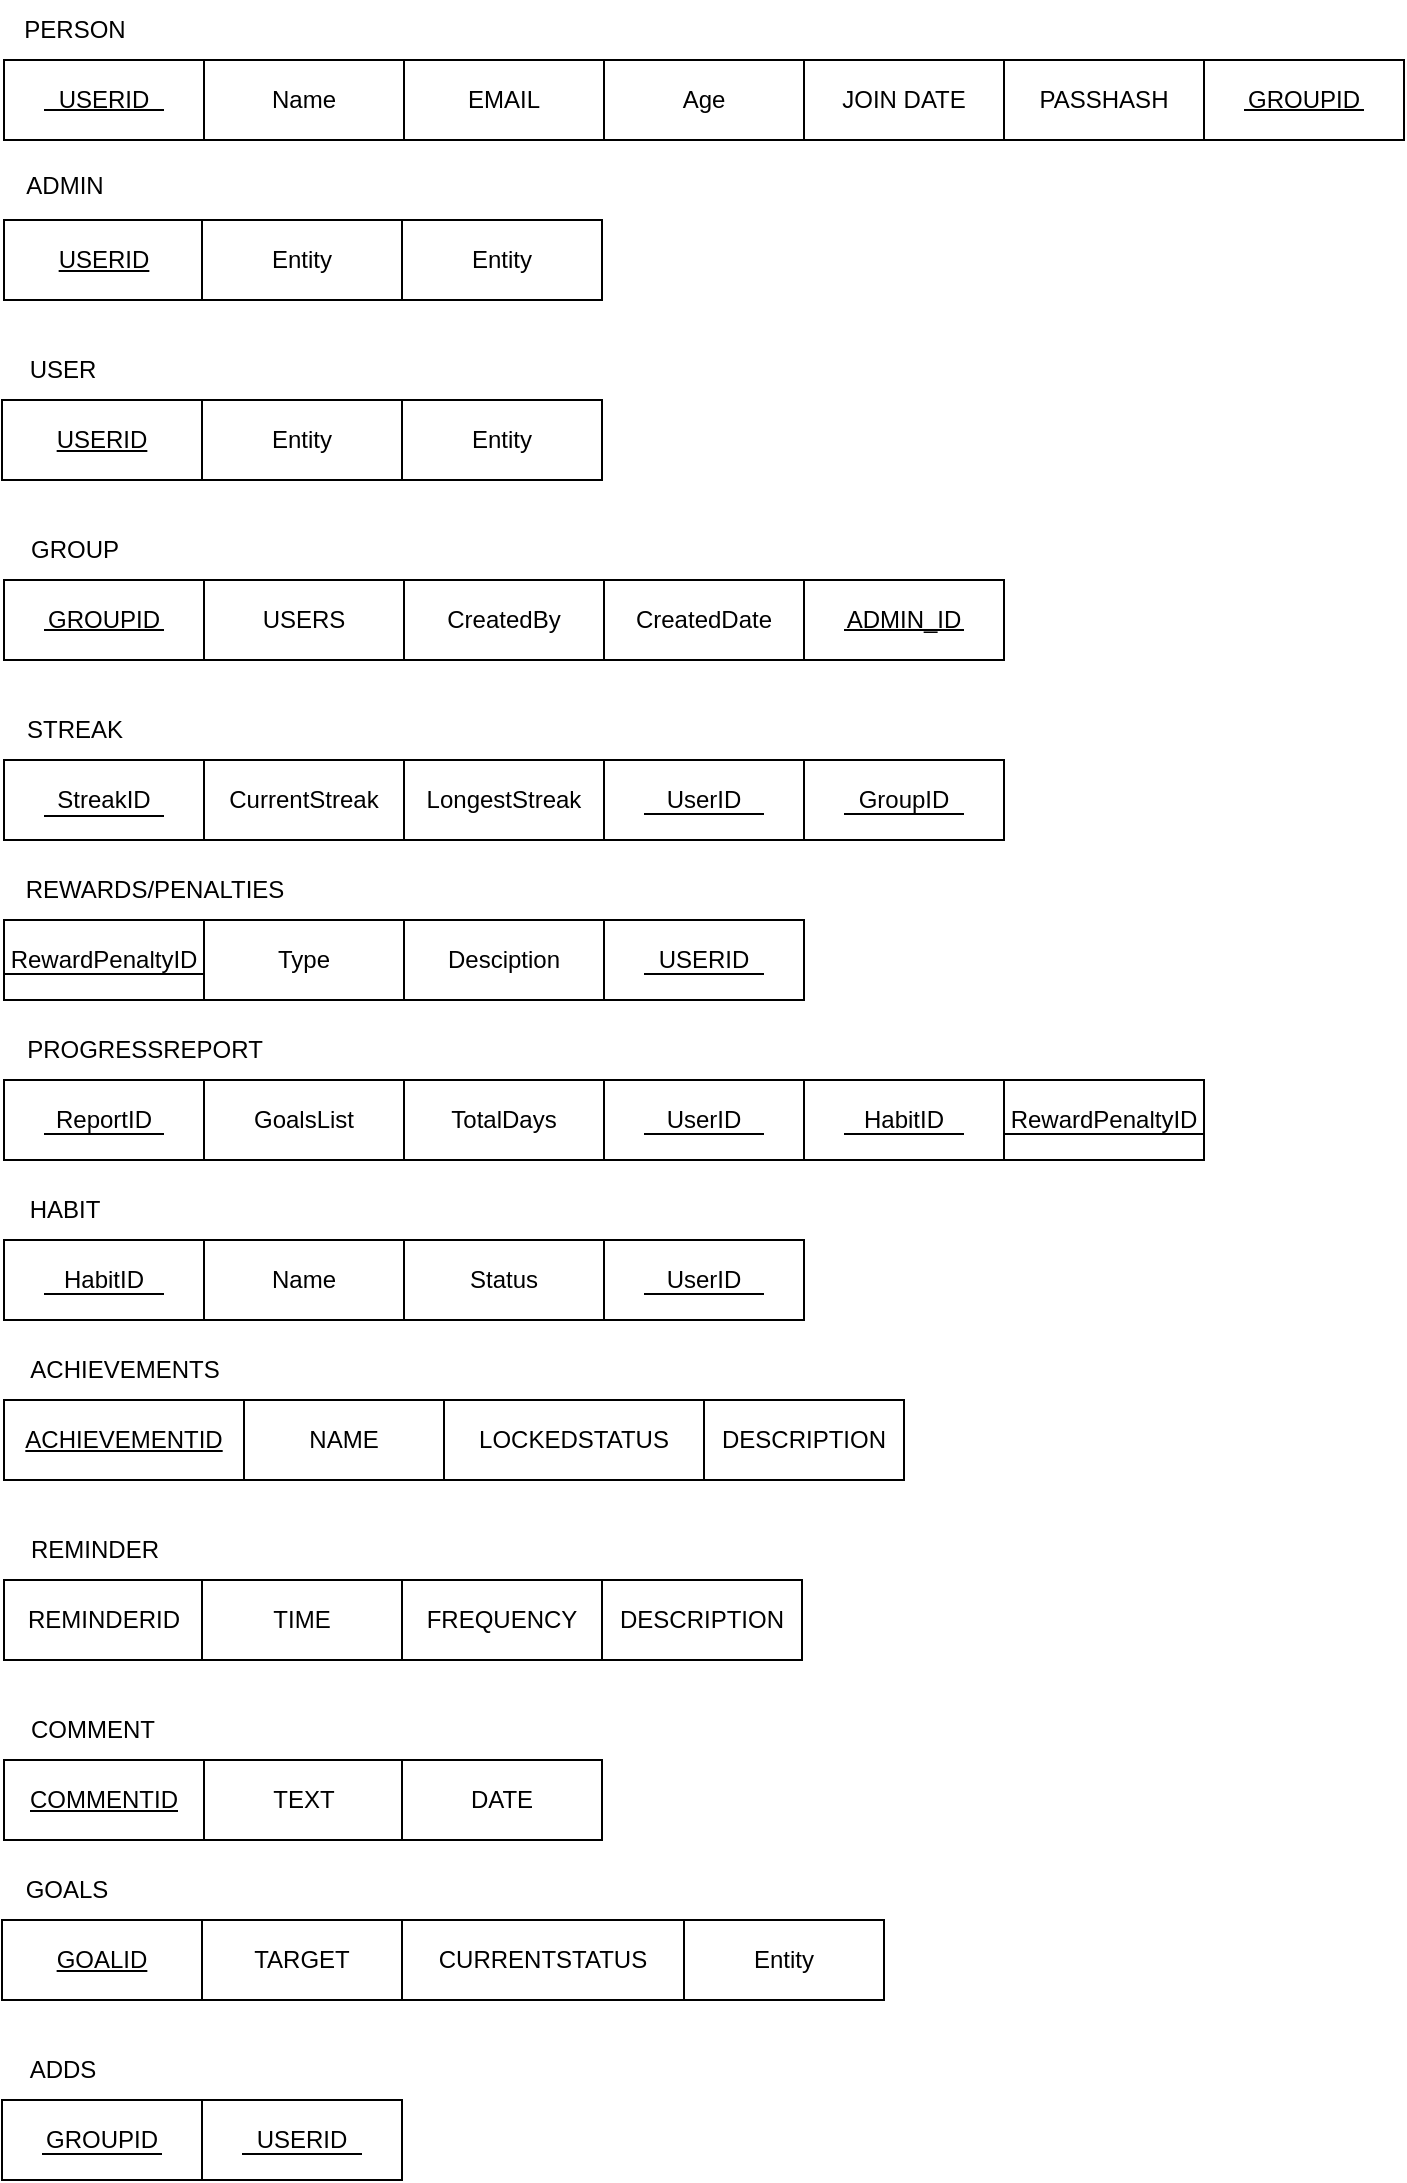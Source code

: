 <mxfile version="26.0.16">
  <diagram name="Page-1" id="pO3ykgQdK5XjUR_u3FMx">
    <mxGraphModel dx="1909" dy="2122" grid="1" gridSize="10" guides="1" tooltips="1" connect="1" arrows="1" fold="1" page="1" pageScale="1" pageWidth="850" pageHeight="1100" math="0" shadow="0">
      <root>
        <mxCell id="0" />
        <mxCell id="1" parent="0" />
        <mxCell id="UGSaxCbVplMeEZ7lEVpP-1" value="Age" style="whiteSpace=wrap;html=1;align=center;" parent="1" vertex="1">
          <mxGeometry x="380" y="-60" width="100" height="40" as="geometry" />
        </mxCell>
        <mxCell id="UGSaxCbVplMeEZ7lEVpP-2" value="EMAIL" style="whiteSpace=wrap;html=1;align=center;" parent="1" vertex="1">
          <mxGeometry x="280" y="-60" width="100" height="40" as="geometry" />
        </mxCell>
        <mxCell id="UGSaxCbVplMeEZ7lEVpP-3" value="Name" style="whiteSpace=wrap;html=1;align=center;" parent="1" vertex="1">
          <mxGeometry x="180" y="-60" width="100" height="40" as="geometry" />
        </mxCell>
        <mxCell id="UGSaxCbVplMeEZ7lEVpP-4" value="USERID" style="whiteSpace=wrap;html=1;align=center;" parent="1" vertex="1">
          <mxGeometry x="80" y="-60" width="100" height="40" as="geometry" />
        </mxCell>
        <mxCell id="UGSaxCbVplMeEZ7lEVpP-9" value="CreatedDate" style="whiteSpace=wrap;html=1;align=center;" parent="1" vertex="1">
          <mxGeometry x="380" y="200" width="100" height="40" as="geometry" />
        </mxCell>
        <mxCell id="UGSaxCbVplMeEZ7lEVpP-10" value="CreatedBy" style="whiteSpace=wrap;html=1;align=center;" parent="1" vertex="1">
          <mxGeometry x="280" y="200" width="100" height="40" as="geometry" />
        </mxCell>
        <mxCell id="UGSaxCbVplMeEZ7lEVpP-11" value="USERS" style="whiteSpace=wrap;html=1;align=center;" parent="1" vertex="1">
          <mxGeometry x="180" y="200" width="100" height="40" as="geometry" />
        </mxCell>
        <mxCell id="UGSaxCbVplMeEZ7lEVpP-12" value="GROUPID" style="whiteSpace=wrap;html=1;align=center;" parent="1" vertex="1">
          <mxGeometry x="80" y="200" width="100" height="40" as="geometry" />
        </mxCell>
        <mxCell id="UGSaxCbVplMeEZ7lEVpP-15" value="USERID" style="whiteSpace=wrap;html=1;align=center;" parent="1" vertex="1">
          <mxGeometry x="179" y="960" width="100" height="40" as="geometry" />
        </mxCell>
        <mxCell id="UGSaxCbVplMeEZ7lEVpP-16" value="GROUPID" style="whiteSpace=wrap;html=1;align=center;" parent="1" vertex="1">
          <mxGeometry x="79" y="960" width="100" height="40" as="geometry" />
        </mxCell>
        <mxCell id="UGSaxCbVplMeEZ7lEVpP-17" value="JOIN DATE" style="whiteSpace=wrap;html=1;align=center;" parent="1" vertex="1">
          <mxGeometry x="480" y="-60" width="100" height="40" as="geometry" />
        </mxCell>
        <mxCell id="UGSaxCbVplMeEZ7lEVpP-18" value="PASSHASH" style="whiteSpace=wrap;html=1;align=center;" parent="1" vertex="1">
          <mxGeometry x="580" y="-60" width="100" height="40" as="geometry" />
        </mxCell>
        <mxCell id="UGSaxCbVplMeEZ7lEVpP-19" value="GROUPID" style="whiteSpace=wrap;html=1;align=center;" parent="1" vertex="1">
          <mxGeometry x="680" y="-60" width="100" height="40" as="geometry" />
        </mxCell>
        <mxCell id="UGSaxCbVplMeEZ7lEVpP-20" value="" style="line;strokeWidth=1;rotatable=0;dashed=0;labelPosition=right;align=left;verticalAlign=middle;spacingTop=0;spacingLeft=6;points=[];portConstraint=eastwest;" parent="1" vertex="1">
          <mxGeometry x="100" y="-40" width="60" height="10" as="geometry" />
        </mxCell>
        <mxCell id="UGSaxCbVplMeEZ7lEVpP-21" value="" style="line;strokeWidth=1;rotatable=0;dashed=0;labelPosition=right;align=left;verticalAlign=middle;spacingTop=0;spacingLeft=6;points=[];portConstraint=eastwest;" parent="1" vertex="1">
          <mxGeometry x="700" y="-40" width="60" height="10" as="geometry" />
        </mxCell>
        <mxCell id="UGSaxCbVplMeEZ7lEVpP-22" value="" style="line;strokeWidth=1;rotatable=0;dashed=0;labelPosition=right;align=left;verticalAlign=middle;spacingTop=0;spacingLeft=6;points=[];portConstraint=eastwest;" parent="1" vertex="1">
          <mxGeometry x="100" y="220" width="60" height="10" as="geometry" />
        </mxCell>
        <mxCell id="UGSaxCbVplMeEZ7lEVpP-23" value="ADMIN_ID" style="whiteSpace=wrap;html=1;align=center;" parent="1" vertex="1">
          <mxGeometry x="480" y="200" width="100" height="40" as="geometry" />
        </mxCell>
        <mxCell id="UGSaxCbVplMeEZ7lEVpP-24" value="" style="line;strokeWidth=1;rotatable=0;dashed=0;labelPosition=right;align=left;verticalAlign=middle;spacingTop=0;spacingLeft=6;points=[];portConstraint=eastwest;" parent="1" vertex="1">
          <mxGeometry x="500" y="220" width="60" height="10" as="geometry" />
        </mxCell>
        <mxCell id="UGSaxCbVplMeEZ7lEVpP-28" value="PERSON" style="text;html=1;align=center;verticalAlign=middle;resizable=0;points=[];autosize=1;strokeColor=none;fillColor=none;" parent="1" vertex="1">
          <mxGeometry x="80" y="-90" width="70" height="30" as="geometry" />
        </mxCell>
        <mxCell id="UGSaxCbVplMeEZ7lEVpP-29" value="GROUP" style="text;html=1;align=center;verticalAlign=middle;resizable=0;points=[];autosize=1;strokeColor=none;fillColor=none;" parent="1" vertex="1">
          <mxGeometry x="80" y="170" width="70" height="30" as="geometry" />
        </mxCell>
        <mxCell id="UGSaxCbVplMeEZ7lEVpP-31" value="ADDS" style="text;html=1;align=center;verticalAlign=middle;resizable=0;points=[];autosize=1;strokeColor=none;fillColor=none;" parent="1" vertex="1">
          <mxGeometry x="79" y="930" width="60" height="30" as="geometry" />
        </mxCell>
        <mxCell id="UGSaxCbVplMeEZ7lEVpP-32" value="" style="line;strokeWidth=1;rotatable=0;dashed=0;labelPosition=right;align=left;verticalAlign=middle;spacingTop=0;spacingLeft=6;points=[];portConstraint=eastwest;" parent="1" vertex="1">
          <mxGeometry x="199" y="982" width="60" height="10" as="geometry" />
        </mxCell>
        <mxCell id="UGSaxCbVplMeEZ7lEVpP-33" value="" style="line;strokeWidth=1;rotatable=0;dashed=0;labelPosition=right;align=left;verticalAlign=middle;spacingTop=0;spacingLeft=6;points=[];portConstraint=eastwest;" parent="1" vertex="1">
          <mxGeometry x="99" y="982" width="60" height="10" as="geometry" />
        </mxCell>
        <mxCell id="UGSaxCbVplMeEZ7lEVpP-44" value="GroupID" style="whiteSpace=wrap;html=1;align=center;" parent="1" vertex="1">
          <mxGeometry x="480" y="290" width="100" height="40" as="geometry" />
        </mxCell>
        <mxCell id="UGSaxCbVplMeEZ7lEVpP-45" value="Type" style="whiteSpace=wrap;html=1;align=center;" parent="1" vertex="1">
          <mxGeometry x="180" y="370" width="100" height="40" as="geometry" />
        </mxCell>
        <mxCell id="UGSaxCbVplMeEZ7lEVpP-46" value="RewardPenaltyID" style="whiteSpace=wrap;html=1;align=center;" parent="1" vertex="1">
          <mxGeometry x="80" y="370" width="100" height="40" as="geometry" />
        </mxCell>
        <mxCell id="UGSaxCbVplMeEZ7lEVpP-47" value="UserID" style="whiteSpace=wrap;html=1;align=center;" parent="1" vertex="1">
          <mxGeometry x="380" y="290" width="100" height="40" as="geometry" />
        </mxCell>
        <mxCell id="UGSaxCbVplMeEZ7lEVpP-48" value="LongestStreak" style="whiteSpace=wrap;html=1;align=center;" parent="1" vertex="1">
          <mxGeometry x="280" y="290" width="100" height="40" as="geometry" />
        </mxCell>
        <mxCell id="UGSaxCbVplMeEZ7lEVpP-49" value="CurrentStreak" style="whiteSpace=wrap;html=1;align=center;" parent="1" vertex="1">
          <mxGeometry x="180" y="290" width="100" height="40" as="geometry" />
        </mxCell>
        <mxCell id="UGSaxCbVplMeEZ7lEVpP-50" value="StreakID" style="whiteSpace=wrap;html=1;align=center;" parent="1" vertex="1">
          <mxGeometry x="80" y="290" width="100" height="40" as="geometry" />
        </mxCell>
        <mxCell id="UGSaxCbVplMeEZ7lEVpP-52" value="" style="line;strokeWidth=1;rotatable=0;dashed=0;labelPosition=right;align=left;verticalAlign=middle;spacingTop=0;spacingLeft=6;points=[];portConstraint=eastwest;" parent="1" vertex="1">
          <mxGeometry x="500" y="312" width="60" height="10" as="geometry" />
        </mxCell>
        <mxCell id="UGSaxCbVplMeEZ7lEVpP-53" value="" style="line;strokeWidth=1;rotatable=0;dashed=0;labelPosition=right;align=left;verticalAlign=middle;spacingTop=0;spacingLeft=6;points=[];portConstraint=eastwest;" parent="1" vertex="1">
          <mxGeometry x="400" y="312" width="60" height="10" as="geometry" />
        </mxCell>
        <mxCell id="UGSaxCbVplMeEZ7lEVpP-54" value="" style="line;strokeWidth=1;rotatable=0;dashed=0;labelPosition=right;align=left;verticalAlign=middle;spacingTop=0;spacingLeft=6;points=[];portConstraint=eastwest;" parent="1" vertex="1">
          <mxGeometry x="100" y="313" width="60" height="10" as="geometry" />
        </mxCell>
        <mxCell id="UGSaxCbVplMeEZ7lEVpP-55" value="STREAK" style="text;html=1;align=center;verticalAlign=middle;resizable=0;points=[];autosize=1;strokeColor=none;fillColor=none;" parent="1" vertex="1">
          <mxGeometry x="80" y="260" width="70" height="30" as="geometry" />
        </mxCell>
        <mxCell id="UGSaxCbVplMeEZ7lEVpP-56" value="REWARDS/PENALTIES" style="text;html=1;align=center;verticalAlign=middle;resizable=0;points=[];autosize=1;strokeColor=none;fillColor=none;" parent="1" vertex="1">
          <mxGeometry x="80" y="340" width="150" height="30" as="geometry" />
        </mxCell>
        <mxCell id="UGSaxCbVplMeEZ7lEVpP-58" value="USERID" style="whiteSpace=wrap;html=1;align=center;" parent="1" vertex="1">
          <mxGeometry x="380" y="370" width="100" height="40" as="geometry" />
        </mxCell>
        <mxCell id="UGSaxCbVplMeEZ7lEVpP-59" value="Desciption" style="whiteSpace=wrap;html=1;align=center;" parent="1" vertex="1">
          <mxGeometry x="280" y="370" width="100" height="40" as="geometry" />
        </mxCell>
        <mxCell id="UGSaxCbVplMeEZ7lEVpP-60" value="" style="line;strokeWidth=1;rotatable=0;dashed=0;labelPosition=right;align=left;verticalAlign=middle;spacingTop=0;spacingLeft=6;points=[];portConstraint=eastwest;" parent="1" vertex="1">
          <mxGeometry x="400" y="392" width="60" height="10" as="geometry" />
        </mxCell>
        <mxCell id="UGSaxCbVplMeEZ7lEVpP-61" value="Name" style="whiteSpace=wrap;html=1;align=center;" parent="1" vertex="1">
          <mxGeometry x="180" y="530" width="100" height="40" as="geometry" />
        </mxCell>
        <mxCell id="UGSaxCbVplMeEZ7lEVpP-62" value="HabitID" style="whiteSpace=wrap;html=1;align=center;" parent="1" vertex="1">
          <mxGeometry x="80" y="530" width="100" height="40" as="geometry" />
        </mxCell>
        <mxCell id="UGSaxCbVplMeEZ7lEVpP-64" value="RewardPenaltyID" style="whiteSpace=wrap;html=1;align=center;" parent="1" vertex="1">
          <mxGeometry x="580" y="450" width="100" height="40" as="geometry" />
        </mxCell>
        <mxCell id="UGSaxCbVplMeEZ7lEVpP-65" value="HabitID" style="whiteSpace=wrap;html=1;align=center;" parent="1" vertex="1">
          <mxGeometry x="480" y="450" width="100" height="40" as="geometry" />
        </mxCell>
        <mxCell id="UGSaxCbVplMeEZ7lEVpP-66" value="UserID" style="whiteSpace=wrap;html=1;align=center;" parent="1" vertex="1">
          <mxGeometry x="380" y="450" width="100" height="40" as="geometry" />
        </mxCell>
        <mxCell id="UGSaxCbVplMeEZ7lEVpP-67" value="TotalDays" style="whiteSpace=wrap;html=1;align=center;" parent="1" vertex="1">
          <mxGeometry x="280" y="450" width="100" height="40" as="geometry" />
        </mxCell>
        <mxCell id="UGSaxCbVplMeEZ7lEVpP-68" value="GoalsList" style="whiteSpace=wrap;html=1;align=center;" parent="1" vertex="1">
          <mxGeometry x="180" y="450" width="100" height="40" as="geometry" />
        </mxCell>
        <mxCell id="UGSaxCbVplMeEZ7lEVpP-69" value="ReportID" style="whiteSpace=wrap;html=1;align=center;" parent="1" vertex="1">
          <mxGeometry x="80" y="450" width="100" height="40" as="geometry" />
        </mxCell>
        <mxCell id="UGSaxCbVplMeEZ7lEVpP-70" value="PROGRESSREPORT" style="text;html=1;align=center;verticalAlign=middle;resizable=0;points=[];autosize=1;strokeColor=none;fillColor=none;" parent="1" vertex="1">
          <mxGeometry x="80" y="420" width="140" height="30" as="geometry" />
        </mxCell>
        <mxCell id="UGSaxCbVplMeEZ7lEVpP-73" value="UserID" style="whiteSpace=wrap;html=1;align=center;" parent="1" vertex="1">
          <mxGeometry x="380" y="530" width="100" height="40" as="geometry" />
        </mxCell>
        <mxCell id="UGSaxCbVplMeEZ7lEVpP-74" value="Status" style="whiteSpace=wrap;html=1;align=center;" parent="1" vertex="1">
          <mxGeometry x="280" y="530" width="100" height="40" as="geometry" />
        </mxCell>
        <mxCell id="UGSaxCbVplMeEZ7lEVpP-75" value="HABIT" style="text;html=1;align=center;verticalAlign=middle;resizable=0;points=[];autosize=1;strokeColor=none;fillColor=none;" parent="1" vertex="1">
          <mxGeometry x="80" y="500" width="60" height="30" as="geometry" />
        </mxCell>
        <mxCell id="UGSaxCbVplMeEZ7lEVpP-77" value="" style="line;strokeWidth=1;rotatable=0;dashed=0;labelPosition=right;align=left;verticalAlign=middle;spacingTop=0;spacingLeft=6;points=[];portConstraint=eastwest;" parent="1" vertex="1">
          <mxGeometry x="400" y="472" width="60" height="10" as="geometry" />
        </mxCell>
        <mxCell id="UGSaxCbVplMeEZ7lEVpP-78" value="" style="line;strokeWidth=1;rotatable=0;dashed=0;labelPosition=right;align=left;verticalAlign=middle;spacingTop=0;spacingLeft=6;points=[];portConstraint=eastwest;" parent="1" vertex="1">
          <mxGeometry x="100" y="472" width="60" height="10" as="geometry" />
        </mxCell>
        <mxCell id="UGSaxCbVplMeEZ7lEVpP-79" value="" style="line;strokeWidth=1;rotatable=0;dashed=0;labelPosition=right;align=left;verticalAlign=middle;spacingTop=0;spacingLeft=6;points=[];portConstraint=eastwest;" parent="1" vertex="1">
          <mxGeometry x="80" y="392" width="100" height="10" as="geometry" />
        </mxCell>
        <mxCell id="UGSaxCbVplMeEZ7lEVpP-80" value="" style="line;strokeWidth=1;rotatable=0;dashed=0;labelPosition=right;align=left;verticalAlign=middle;spacingTop=0;spacingLeft=6;points=[];portConstraint=eastwest;" parent="1" vertex="1">
          <mxGeometry x="100" y="552" width="60" height="10" as="geometry" />
        </mxCell>
        <mxCell id="UGSaxCbVplMeEZ7lEVpP-81" value="" style="line;strokeWidth=1;rotatable=0;dashed=0;labelPosition=right;align=left;verticalAlign=middle;spacingTop=0;spacingLeft=6;points=[];portConstraint=eastwest;" parent="1" vertex="1">
          <mxGeometry x="580" y="472" width="100" height="10" as="geometry" />
        </mxCell>
        <mxCell id="UGSaxCbVplMeEZ7lEVpP-82" value="" style="line;strokeWidth=1;rotatable=0;dashed=0;labelPosition=right;align=left;verticalAlign=middle;spacingTop=0;spacingLeft=6;points=[];portConstraint=eastwest;" parent="1" vertex="1">
          <mxGeometry x="500" y="472" width="60" height="10" as="geometry" />
        </mxCell>
        <mxCell id="UGSaxCbVplMeEZ7lEVpP-84" value="" style="line;strokeWidth=1;rotatable=0;dashed=0;labelPosition=right;align=left;verticalAlign=middle;spacingTop=0;spacingLeft=6;points=[];portConstraint=eastwest;" parent="1" vertex="1">
          <mxGeometry x="400" y="552" width="60" height="10" as="geometry" />
        </mxCell>
        <mxCell id="UGSaxCbVplMeEZ7lEVpP-86" value="DESCRIPTION" style="whiteSpace=wrap;html=1;align=center;" parent="1" vertex="1">
          <mxGeometry x="430" y="610" width="100" height="40" as="geometry" />
        </mxCell>
        <mxCell id="UGSaxCbVplMeEZ7lEVpP-87" value="LOCKEDSTATUS" style="whiteSpace=wrap;html=1;align=center;" parent="1" vertex="1">
          <mxGeometry x="300" y="610" width="130" height="40" as="geometry" />
        </mxCell>
        <mxCell id="UGSaxCbVplMeEZ7lEVpP-88" value="NAME" style="whiteSpace=wrap;html=1;align=center;" parent="1" vertex="1">
          <mxGeometry x="200" y="610" width="100" height="40" as="geometry" />
        </mxCell>
        <mxCell id="UGSaxCbVplMeEZ7lEVpP-89" value="&lt;u&gt;ACHIEVEMENTID&lt;/u&gt;" style="whiteSpace=wrap;html=1;align=center;" parent="1" vertex="1">
          <mxGeometry x="80" y="610" width="120" height="40" as="geometry" />
        </mxCell>
        <mxCell id="UGSaxCbVplMeEZ7lEVpP-90" value="ACHIEVEMENTS" style="text;html=1;align=center;verticalAlign=middle;resizable=0;points=[];autosize=1;strokeColor=none;fillColor=none;" parent="1" vertex="1">
          <mxGeometry x="80" y="580" width="120" height="30" as="geometry" />
        </mxCell>
        <mxCell id="B_-_kpnPIHiGC8uEYht8-2" value="&lt;u&gt;USERID&lt;/u&gt;" style="whiteSpace=wrap;html=1;align=center;" vertex="1" parent="1">
          <mxGeometry x="80" y="20" width="100" height="40" as="geometry" />
        </mxCell>
        <mxCell id="B_-_kpnPIHiGC8uEYht8-3" value="Entity" style="whiteSpace=wrap;html=1;align=center;" vertex="1" parent="1">
          <mxGeometry x="179" y="20" width="100" height="40" as="geometry" />
        </mxCell>
        <mxCell id="B_-_kpnPIHiGC8uEYht8-4" value="Entity" style="whiteSpace=wrap;html=1;align=center;" vertex="1" parent="1">
          <mxGeometry x="279" y="20" width="100" height="40" as="geometry" />
        </mxCell>
        <mxCell id="B_-_kpnPIHiGC8uEYht8-5" value="ADMIN" style="text;html=1;align=center;verticalAlign=middle;resizable=0;points=[];autosize=1;strokeColor=none;fillColor=none;" vertex="1" parent="1">
          <mxGeometry x="80" y="-12" width="60" height="30" as="geometry" />
        </mxCell>
        <mxCell id="B_-_kpnPIHiGC8uEYht8-6" value="&lt;u&gt;USERID&lt;/u&gt;" style="whiteSpace=wrap;html=1;align=center;" vertex="1" parent="1">
          <mxGeometry x="79" y="110" width="100" height="40" as="geometry" />
        </mxCell>
        <mxCell id="B_-_kpnPIHiGC8uEYht8-7" value="Entity" style="whiteSpace=wrap;html=1;align=center;" vertex="1" parent="1">
          <mxGeometry x="179" y="110" width="100" height="40" as="geometry" />
        </mxCell>
        <mxCell id="B_-_kpnPIHiGC8uEYht8-8" value="Entity" style="whiteSpace=wrap;html=1;align=center;" vertex="1" parent="1">
          <mxGeometry x="279" y="110" width="100" height="40" as="geometry" />
        </mxCell>
        <mxCell id="B_-_kpnPIHiGC8uEYht8-9" value="USER" style="text;html=1;align=center;verticalAlign=middle;resizable=0;points=[];autosize=1;strokeColor=none;fillColor=none;" vertex="1" parent="1">
          <mxGeometry x="79" y="80" width="60" height="30" as="geometry" />
        </mxCell>
        <mxCell id="B_-_kpnPIHiGC8uEYht8-10" value="REMINDERID" style="whiteSpace=wrap;html=1;align=center;" vertex="1" parent="1">
          <mxGeometry x="80" y="700" width="100" height="40" as="geometry" />
        </mxCell>
        <mxCell id="B_-_kpnPIHiGC8uEYht8-11" value="TIME" style="whiteSpace=wrap;html=1;align=center;" vertex="1" parent="1">
          <mxGeometry x="179" y="700" width="100" height="40" as="geometry" />
        </mxCell>
        <mxCell id="B_-_kpnPIHiGC8uEYht8-12" value="FREQUENCY" style="whiteSpace=wrap;html=1;align=center;" vertex="1" parent="1">
          <mxGeometry x="279" y="700" width="100" height="40" as="geometry" />
        </mxCell>
        <mxCell id="B_-_kpnPIHiGC8uEYht8-13" value="REMINDER" style="text;html=1;align=center;verticalAlign=middle;resizable=0;points=[];autosize=1;strokeColor=none;fillColor=none;" vertex="1" parent="1">
          <mxGeometry x="80" y="670" width="90" height="30" as="geometry" />
        </mxCell>
        <mxCell id="B_-_kpnPIHiGC8uEYht8-16" value="DESCRIPTION" style="whiteSpace=wrap;html=1;align=center;" vertex="1" parent="1">
          <mxGeometry x="379" y="700" width="100" height="40" as="geometry" />
        </mxCell>
        <mxCell id="B_-_kpnPIHiGC8uEYht8-17" value="&lt;u&gt;COMMENTID&lt;/u&gt;" style="whiteSpace=wrap;html=1;align=center;" vertex="1" parent="1">
          <mxGeometry x="80" y="790" width="100" height="40" as="geometry" />
        </mxCell>
        <mxCell id="B_-_kpnPIHiGC8uEYht8-18" value="COMMENT" style="text;html=1;align=center;verticalAlign=middle;resizable=0;points=[];autosize=1;strokeColor=none;fillColor=none;" vertex="1" parent="1">
          <mxGeometry x="79" y="760" width="90" height="30" as="geometry" />
        </mxCell>
        <mxCell id="B_-_kpnPIHiGC8uEYht8-19" value="TEXT" style="whiteSpace=wrap;html=1;align=center;" vertex="1" parent="1">
          <mxGeometry x="180" y="790" width="100" height="40" as="geometry" />
        </mxCell>
        <mxCell id="B_-_kpnPIHiGC8uEYht8-20" value="DATE" style="whiteSpace=wrap;html=1;align=center;" vertex="1" parent="1">
          <mxGeometry x="279" y="790" width="100" height="40" as="geometry" />
        </mxCell>
        <mxCell id="B_-_kpnPIHiGC8uEYht8-21" value="&lt;u&gt;GOALID&lt;/u&gt;" style="whiteSpace=wrap;html=1;align=center;" vertex="1" parent="1">
          <mxGeometry x="79" y="870" width="100" height="40" as="geometry" />
        </mxCell>
        <mxCell id="B_-_kpnPIHiGC8uEYht8-22" value="GOALS" style="text;html=1;align=center;verticalAlign=middle;resizable=0;points=[];autosize=1;strokeColor=none;fillColor=none;" vertex="1" parent="1">
          <mxGeometry x="81" y="840" width="60" height="30" as="geometry" />
        </mxCell>
        <mxCell id="B_-_kpnPIHiGC8uEYht8-23" value="TARGET" style="whiteSpace=wrap;html=1;align=center;" vertex="1" parent="1">
          <mxGeometry x="179" y="870" width="100" height="40" as="geometry" />
        </mxCell>
        <mxCell id="B_-_kpnPIHiGC8uEYht8-24" value="CURRENTSTATUS" style="whiteSpace=wrap;html=1;align=center;" vertex="1" parent="1">
          <mxGeometry x="279" y="870" width="141" height="40" as="geometry" />
        </mxCell>
        <mxCell id="B_-_kpnPIHiGC8uEYht8-25" value="Entity" style="whiteSpace=wrap;html=1;align=center;" vertex="1" parent="1">
          <mxGeometry x="420" y="870" width="100" height="40" as="geometry" />
        </mxCell>
      </root>
    </mxGraphModel>
  </diagram>
</mxfile>
